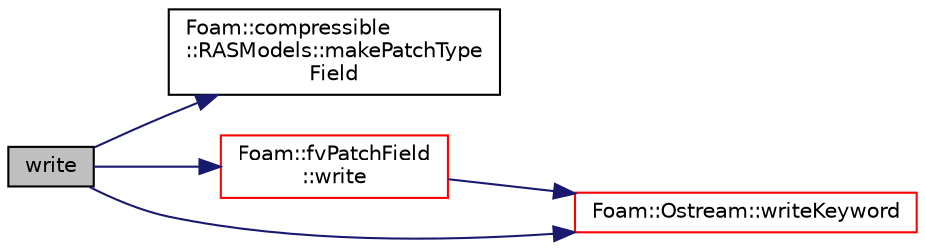 digraph "write"
{
  bgcolor="transparent";
  edge [fontname="Helvetica",fontsize="10",labelfontname="Helvetica",labelfontsize="10"];
  node [fontname="Helvetica",fontsize="10",shape=record];
  rankdir="LR";
  Node67 [label="write",height=0.2,width=0.4,color="black", fillcolor="grey75", style="filled", fontcolor="black"];
  Node67 -> Node68 [color="midnightblue",fontsize="10",style="solid",fontname="Helvetica"];
  Node68 [label="Foam::compressible\l::RASModels::makePatchType\lField",height=0.2,width=0.4,color="black",URL="$a21904.html#a55e7697111c8c5328016ede6c857c4cf"];
  Node67 -> Node69 [color="midnightblue",fontsize="10",style="solid",fontname="Helvetica"];
  Node69 [label="Foam::fvPatchField\l::write",height=0.2,width=0.4,color="red",URL="$a23169.html#a293fdfec8bdfbd5c3913ab4c9f3454ff",tooltip="Write. "];
  Node69 -> Node77 [color="midnightblue",fontsize="10",style="solid",fontname="Helvetica"];
  Node77 [label="Foam::Ostream::writeKeyword",height=0.2,width=0.4,color="red",URL="$a27345.html#a3c58b2bb9174ea3c4a5fa58095d1290e",tooltip="Write the keyword followed by an appropriate indentation. "];
  Node67 -> Node77 [color="midnightblue",fontsize="10",style="solid",fontname="Helvetica"];
}
